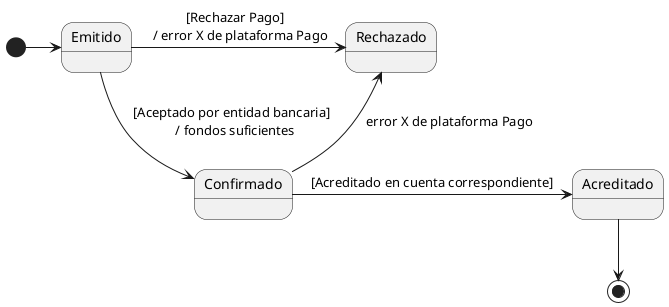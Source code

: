 @startuml Diagrama_Estado_Pago_EasyHome

[*] -> Emitido
Emitido -> Rechazado : [Rechazar Pago]  \n / error X de plataforma Pago
Emitido -down-> Confirmado : [Aceptado por entidad bancaria] \n / fondos suficientes
Confirmado -up-> Rechazado : error X de plataforma Pago
Confirmado -right-> Acreditado : [Acreditado en cuenta correspondiente]
Acreditado --> [*]

@enduml 